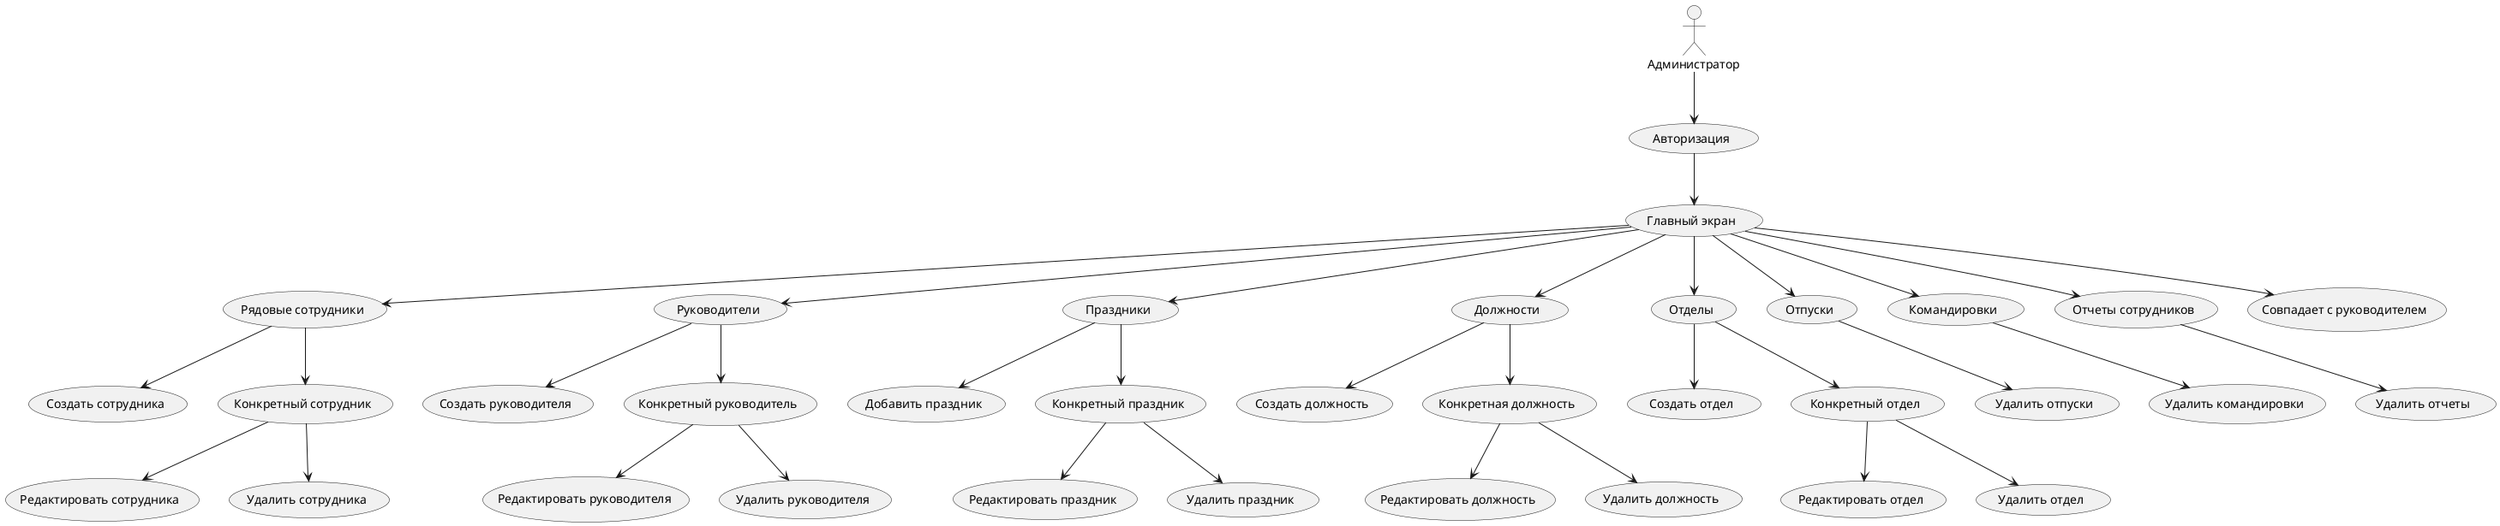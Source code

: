 @startuml

actor "Администратор" as Admin

Admin --> (Авторизация)
(Авторизация) --> (Главный экран)

(Главный экран) --> (Рядовые сотрудники)
(Главный экран) --> (Руководители)
(Главный экран) --> (Праздники)
(Главный экран) --> (Должности)
(Главный экран) --> (Отделы)
(Главный экран) --> (Отпуски)
(Главный экран) --> (Командировки)
(Главный экран) --> (Отчеты сотрудников)
(Главный экран) --> (Совпадает с руководителем)

(Рядовые сотрудники) --> (Создать сотрудника)
(Рядовые сотрудники) --> (Конкретный сотрудник)

(Руководители) --> (Создать руководителя)
(Руководители) --> (Конкретный руководитель)

(Праздники) --> (Добавить праздник)
(Праздники) --> (Конкретный праздник)

(Должности) --> (Создать должность)
(Должности) --> (Конкретная должность)

(Отделы) --> (Создать отдел)
(Отделы) --> (Конкретный отдел)

(Отпуски) --> (Удалить отпуски)
(Командировки) --> (Удалить командировки)
(Отчеты сотрудников) --> (Удалить отчеты)

(Конкретный сотрудник) --> (Редактировать сотрудника)
(Конкретный сотрудник) --> (Удалить сотрудника)

(Конкретный руководитель) --> (Редактировать руководителя)
(Конкретный руководитель) --> (Удалить руководителя)

(Конкретный праздник) --> (Редактировать праздник)
(Конкретный праздник) --> (Удалить праздник)

(Конкретная должность) --> (Редактировать должность)
(Конкретная должность) --> (Удалить должность)

(Конкретный отдел) --> (Редактировать отдел)
(Конкретный отдел) --> (Удалить отдел)

@enduml